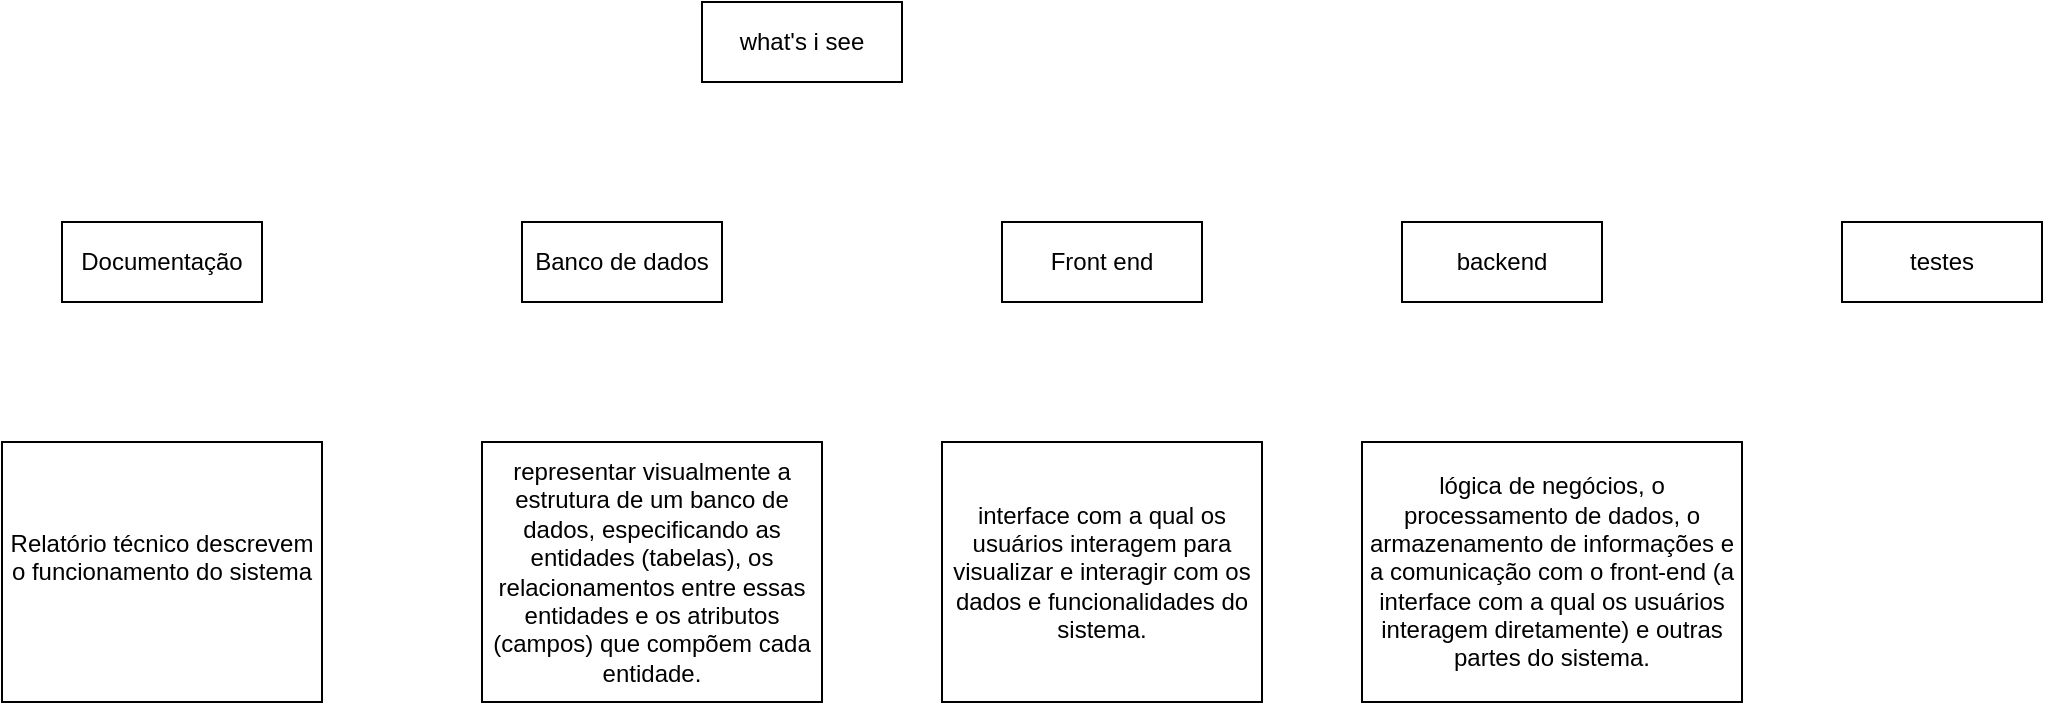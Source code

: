<mxfile version="21.7.5" type="device">
  <diagram name="Página-1" id="K-mc163CdZYnD7BO4_rc">
    <mxGraphModel dx="1518" dy="638" grid="1" gridSize="10" guides="1" tooltips="1" connect="1" arrows="1" fold="1" page="1" pageScale="1" pageWidth="827" pageHeight="1169" math="0" shadow="0">
      <root>
        <mxCell id="0" />
        <mxCell id="1" parent="0" />
        <mxCell id="sjmGVJTW6a_zNX7uMclo-1" value="what&#39;s i see" style="whiteSpace=wrap;html=1;align=center;" vertex="1" parent="1">
          <mxGeometry x="390" y="50" width="100" height="40" as="geometry" />
        </mxCell>
        <mxCell id="sjmGVJTW6a_zNX7uMclo-2" value="Documentação" style="whiteSpace=wrap;html=1;align=center;" vertex="1" parent="1">
          <mxGeometry x="70" y="160" width="100" height="40" as="geometry" />
        </mxCell>
        <mxCell id="sjmGVJTW6a_zNX7uMclo-3" value="Banco de dados" style="whiteSpace=wrap;html=1;align=center;" vertex="1" parent="1">
          <mxGeometry x="300" y="160" width="100" height="40" as="geometry" />
        </mxCell>
        <mxCell id="sjmGVJTW6a_zNX7uMclo-4" value="Front end" style="whiteSpace=wrap;html=1;align=center;" vertex="1" parent="1">
          <mxGeometry x="540" y="160" width="100" height="40" as="geometry" />
        </mxCell>
        <mxCell id="sjmGVJTW6a_zNX7uMclo-5" value="backend&lt;br&gt;" style="whiteSpace=wrap;html=1;align=center;" vertex="1" parent="1">
          <mxGeometry x="740" y="160" width="100" height="40" as="geometry" />
        </mxCell>
        <mxCell id="sjmGVJTW6a_zNX7uMclo-6" value="testes" style="whiteSpace=wrap;html=1;align=center;" vertex="1" parent="1">
          <mxGeometry x="960" y="160" width="100" height="40" as="geometry" />
        </mxCell>
        <mxCell id="sjmGVJTW6a_zNX7uMclo-7" value="Relatório técnico&amp;nbsp;descrevem o funcionamento do sistema&lt;br&gt;&amp;nbsp;" style="whiteSpace=wrap;html=1;align=center;" vertex="1" parent="1">
          <mxGeometry x="40" y="270" width="160" height="130" as="geometry" />
        </mxCell>
        <mxCell id="sjmGVJTW6a_zNX7uMclo-8" value="representar visualmente a estrutura de um banco de dados, especificando as entidades (tabelas), os relacionamentos entre essas entidades e os atributos (campos) que compõem cada entidade." style="whiteSpace=wrap;html=1;align=center;" vertex="1" parent="1">
          <mxGeometry x="280" y="270" width="170" height="130" as="geometry" />
        </mxCell>
        <mxCell id="sjmGVJTW6a_zNX7uMclo-9" value="interface com a qual os usuários interagem para visualizar e interagir com os dados e funcionalidades do sistema." style="whiteSpace=wrap;html=1;align=center;" vertex="1" parent="1">
          <mxGeometry x="510" y="270" width="160" height="130" as="geometry" />
        </mxCell>
        <mxCell id="sjmGVJTW6a_zNX7uMclo-11" value="lógica de negócios, o processamento de dados, o armazenamento de informações e a comunicação com o front-end (a interface com a qual os usuários interagem diretamente) e outras partes do sistema." style="whiteSpace=wrap;html=1;align=center;" vertex="1" parent="1">
          <mxGeometry x="720" y="270" width="190" height="130" as="geometry" />
        </mxCell>
      </root>
    </mxGraphModel>
  </diagram>
</mxfile>
